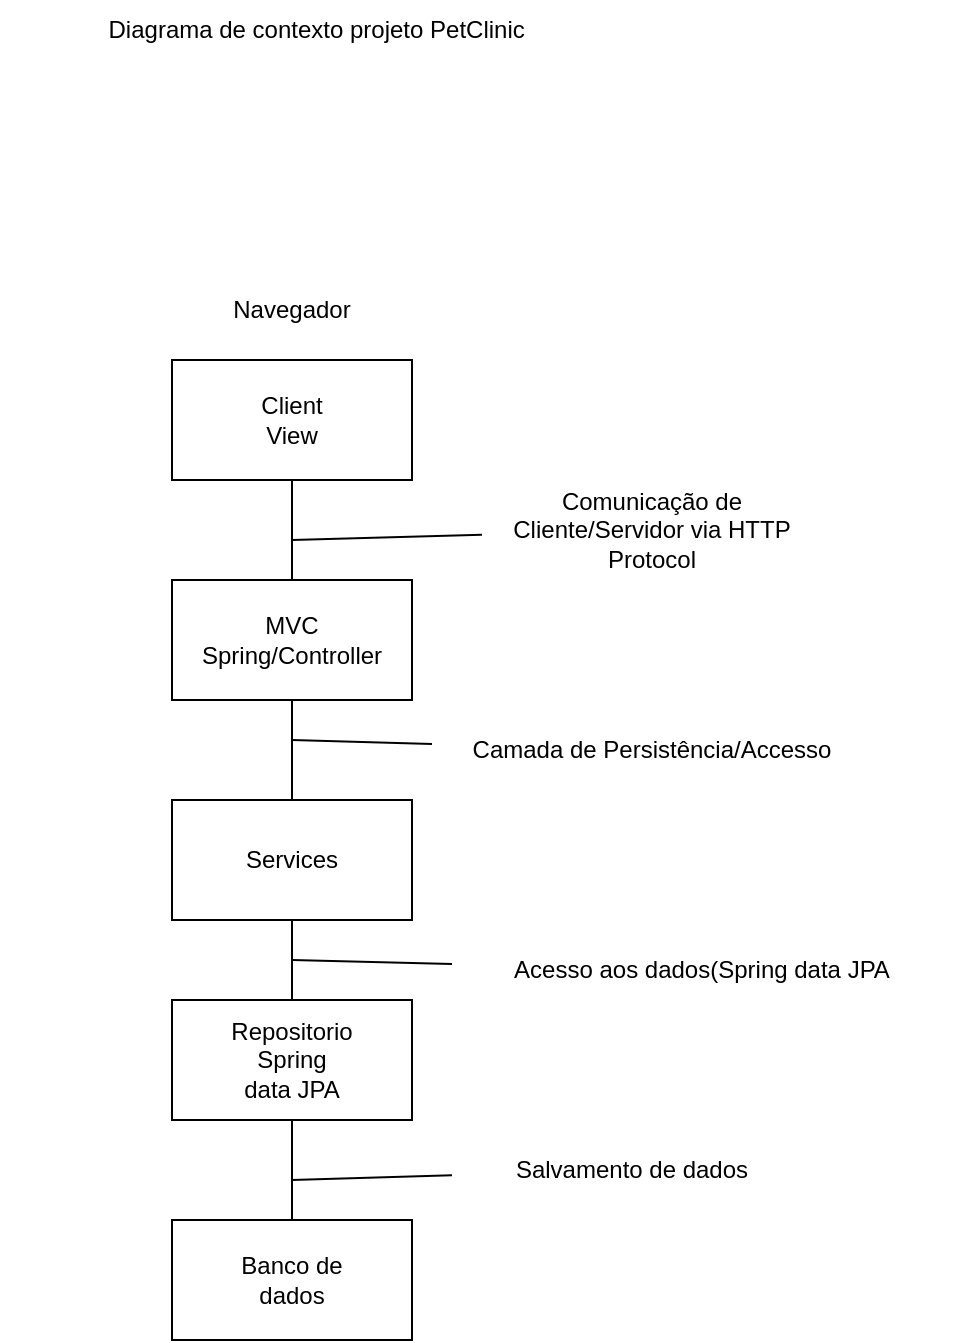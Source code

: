 <mxfile version="24.2.0" type="device">
  <diagram name="Página-1" id="G957lM33wZljZlUquU8M">
    <mxGraphModel dx="1674" dy="1959" grid="1" gridSize="10" guides="1" tooltips="1" connect="1" arrows="1" fold="1" page="1" pageScale="1" pageWidth="827" pageHeight="1169" math="0" shadow="0">
      <root>
        <mxCell id="0" />
        <mxCell id="1" parent="0" />
        <mxCell id="vk19UQPti_IlwZkbo-O7-1" value="" style="rounded=0;whiteSpace=wrap;html=1;" parent="1" vertex="1">
          <mxGeometry x="340" y="-770" width="120" height="60" as="geometry" />
        </mxCell>
        <mxCell id="vk19UQPti_IlwZkbo-O7-2" value="" style="rounded=0;whiteSpace=wrap;html=1;" parent="1" vertex="1">
          <mxGeometry x="340" y="-660" width="120" height="60" as="geometry" />
        </mxCell>
        <mxCell id="vk19UQPti_IlwZkbo-O7-3" value="" style="rounded=0;whiteSpace=wrap;html=1;" parent="1" vertex="1">
          <mxGeometry x="340" y="-550" width="120" height="60" as="geometry" />
        </mxCell>
        <mxCell id="vk19UQPti_IlwZkbo-O7-4" value="" style="rounded=0;whiteSpace=wrap;html=1;" parent="1" vertex="1">
          <mxGeometry x="340" y="-450" width="120" height="60" as="geometry" />
        </mxCell>
        <mxCell id="vk19UQPti_IlwZkbo-O7-5" value="" style="rounded=0;whiteSpace=wrap;html=1;" parent="1" vertex="1">
          <mxGeometry x="340" y="-340" width="120" height="60" as="geometry" />
        </mxCell>
        <mxCell id="vk19UQPti_IlwZkbo-O7-6" value="Navegador" style="text;html=1;align=center;verticalAlign=middle;whiteSpace=wrap;rounded=0;" parent="1" vertex="1">
          <mxGeometry x="370" y="-810" width="60" height="30" as="geometry" />
        </mxCell>
        <mxCell id="vk19UQPti_IlwZkbo-O7-7" value="Client View" style="text;html=1;align=center;verticalAlign=middle;whiteSpace=wrap;rounded=0;" parent="1" vertex="1">
          <mxGeometry x="370" y="-755" width="60" height="30" as="geometry" />
        </mxCell>
        <mxCell id="vk19UQPti_IlwZkbo-O7-8" value="Comunicação de Cliente/Servidor via HTTP Protocol" style="text;html=1;align=center;verticalAlign=middle;whiteSpace=wrap;rounded=0;" parent="1" vertex="1">
          <mxGeometry x="495" y="-700" width="170" height="30" as="geometry" />
        </mxCell>
        <mxCell id="vk19UQPti_IlwZkbo-O7-9" value="MVC Spring/Controller" style="text;html=1;align=center;verticalAlign=middle;whiteSpace=wrap;rounded=0;" parent="1" vertex="1">
          <mxGeometry x="370" y="-645" width="60" height="30" as="geometry" />
        </mxCell>
        <mxCell id="vk19UQPti_IlwZkbo-O7-10" value="Camada de Persistência/Accesso" style="text;html=1;align=center;verticalAlign=middle;whiteSpace=wrap;rounded=0;" parent="1" vertex="1">
          <mxGeometry x="470" y="-590" width="220" height="30" as="geometry" />
        </mxCell>
        <mxCell id="vk19UQPti_IlwZkbo-O7-11" value="Acesso aos dados(Spring data JPA" style="text;html=1;align=center;verticalAlign=middle;whiteSpace=wrap;rounded=0;" parent="1" vertex="1">
          <mxGeometry x="480" y="-480" width="250" height="30" as="geometry" />
        </mxCell>
        <mxCell id="vk19UQPti_IlwZkbo-O7-12" value="Services" style="text;html=1;align=center;verticalAlign=middle;whiteSpace=wrap;rounded=0;" parent="1" vertex="1">
          <mxGeometry x="370" y="-535" width="60" height="30" as="geometry" />
        </mxCell>
        <mxCell id="vk19UQPti_IlwZkbo-O7-13" value="Repositorio Spring data JPA" style="text;html=1;align=center;verticalAlign=middle;whiteSpace=wrap;rounded=0;" parent="1" vertex="1">
          <mxGeometry x="370" y="-435" width="60" height="30" as="geometry" />
        </mxCell>
        <mxCell id="vk19UQPti_IlwZkbo-O7-14" value="Salvamento de dados" style="text;html=1;align=center;verticalAlign=middle;whiteSpace=wrap;rounded=0;" parent="1" vertex="1">
          <mxGeometry x="480" y="-380" width="180" height="30" as="geometry" />
        </mxCell>
        <mxCell id="vk19UQPti_IlwZkbo-O7-15" value="Banco de dados" style="text;html=1;align=center;verticalAlign=middle;whiteSpace=wrap;rounded=0;" parent="1" vertex="1">
          <mxGeometry x="370" y="-325" width="60" height="30" as="geometry" />
        </mxCell>
        <mxCell id="vk19UQPti_IlwZkbo-O7-16" value="" style="endArrow=none;html=1;rounded=0;entryX=0.5;entryY=1;entryDx=0;entryDy=0;exitX=0.5;exitY=0;exitDx=0;exitDy=0;" parent="1" source="vk19UQPti_IlwZkbo-O7-2" target="vk19UQPti_IlwZkbo-O7-1" edge="1">
          <mxGeometry width="50" height="50" relative="1" as="geometry">
            <mxPoint x="390" y="-560" as="sourcePoint" />
            <mxPoint x="440" y="-610" as="targetPoint" />
          </mxGeometry>
        </mxCell>
        <mxCell id="vk19UQPti_IlwZkbo-O7-17" value="" style="endArrow=none;html=1;rounded=0;" parent="1" target="vk19UQPti_IlwZkbo-O7-8" edge="1">
          <mxGeometry width="50" height="50" relative="1" as="geometry">
            <mxPoint x="400" y="-680" as="sourcePoint" />
            <mxPoint x="440" y="-610" as="targetPoint" />
          </mxGeometry>
        </mxCell>
        <mxCell id="vk19UQPti_IlwZkbo-O7-18" value="" style="endArrow=none;html=1;rounded=0;" parent="1" target="vk19UQPti_IlwZkbo-O7-10" edge="1">
          <mxGeometry width="50" height="50" relative="1" as="geometry">
            <mxPoint x="400" y="-580" as="sourcePoint" />
            <mxPoint x="440" y="-610" as="targetPoint" />
          </mxGeometry>
        </mxCell>
        <mxCell id="vk19UQPti_IlwZkbo-O7-19" value="" style="endArrow=none;html=1;rounded=0;exitX=0.5;exitY=0;exitDx=0;exitDy=0;entryX=0.5;entryY=1;entryDx=0;entryDy=0;" parent="1" source="vk19UQPti_IlwZkbo-O7-3" target="vk19UQPti_IlwZkbo-O7-2" edge="1">
          <mxGeometry width="50" height="50" relative="1" as="geometry">
            <mxPoint x="390" y="-560" as="sourcePoint" />
            <mxPoint x="440" y="-610" as="targetPoint" />
          </mxGeometry>
        </mxCell>
        <mxCell id="vk19UQPti_IlwZkbo-O7-20" value="" style="endArrow=none;html=1;rounded=0;exitX=0.5;exitY=0;exitDx=0;exitDy=0;entryX=0.5;entryY=1;entryDx=0;entryDy=0;" parent="1" source="vk19UQPti_IlwZkbo-O7-4" target="vk19UQPti_IlwZkbo-O7-3" edge="1">
          <mxGeometry width="50" height="50" relative="1" as="geometry">
            <mxPoint x="390" y="-560" as="sourcePoint" />
            <mxPoint x="440" y="-610" as="targetPoint" />
          </mxGeometry>
        </mxCell>
        <mxCell id="vk19UQPti_IlwZkbo-O7-21" value="" style="endArrow=none;html=1;rounded=0;" parent="1" target="vk19UQPti_IlwZkbo-O7-11" edge="1">
          <mxGeometry width="50" height="50" relative="1" as="geometry">
            <mxPoint x="400" y="-470" as="sourcePoint" />
            <mxPoint x="440" y="-610" as="targetPoint" />
          </mxGeometry>
        </mxCell>
        <mxCell id="vk19UQPti_IlwZkbo-O7-22" value="" style="endArrow=none;html=1;rounded=0;entryX=0.5;entryY=1;entryDx=0;entryDy=0;exitX=0.5;exitY=0;exitDx=0;exitDy=0;" parent="1" source="vk19UQPti_IlwZkbo-O7-5" target="vk19UQPti_IlwZkbo-O7-4" edge="1">
          <mxGeometry width="50" height="50" relative="1" as="geometry">
            <mxPoint x="390" y="-560" as="sourcePoint" />
            <mxPoint x="440" y="-610" as="targetPoint" />
          </mxGeometry>
        </mxCell>
        <mxCell id="vk19UQPti_IlwZkbo-O7-23" value="" style="endArrow=none;html=1;rounded=0;" parent="1" target="vk19UQPti_IlwZkbo-O7-14" edge="1">
          <mxGeometry width="50" height="50" relative="1" as="geometry">
            <mxPoint x="400" y="-360" as="sourcePoint" />
            <mxPoint x="440" y="-610" as="targetPoint" />
          </mxGeometry>
        </mxCell>
        <mxCell id="vk19UQPti_IlwZkbo-O7-24" value="Diagrama de contexto projeto PetClinic&amp;nbsp;" style="text;html=1;align=center;verticalAlign=middle;whiteSpace=wrap;rounded=0;" parent="1" vertex="1">
          <mxGeometry x="254" y="-950" width="320" height="30" as="geometry" />
        </mxCell>
      </root>
    </mxGraphModel>
  </diagram>
</mxfile>
